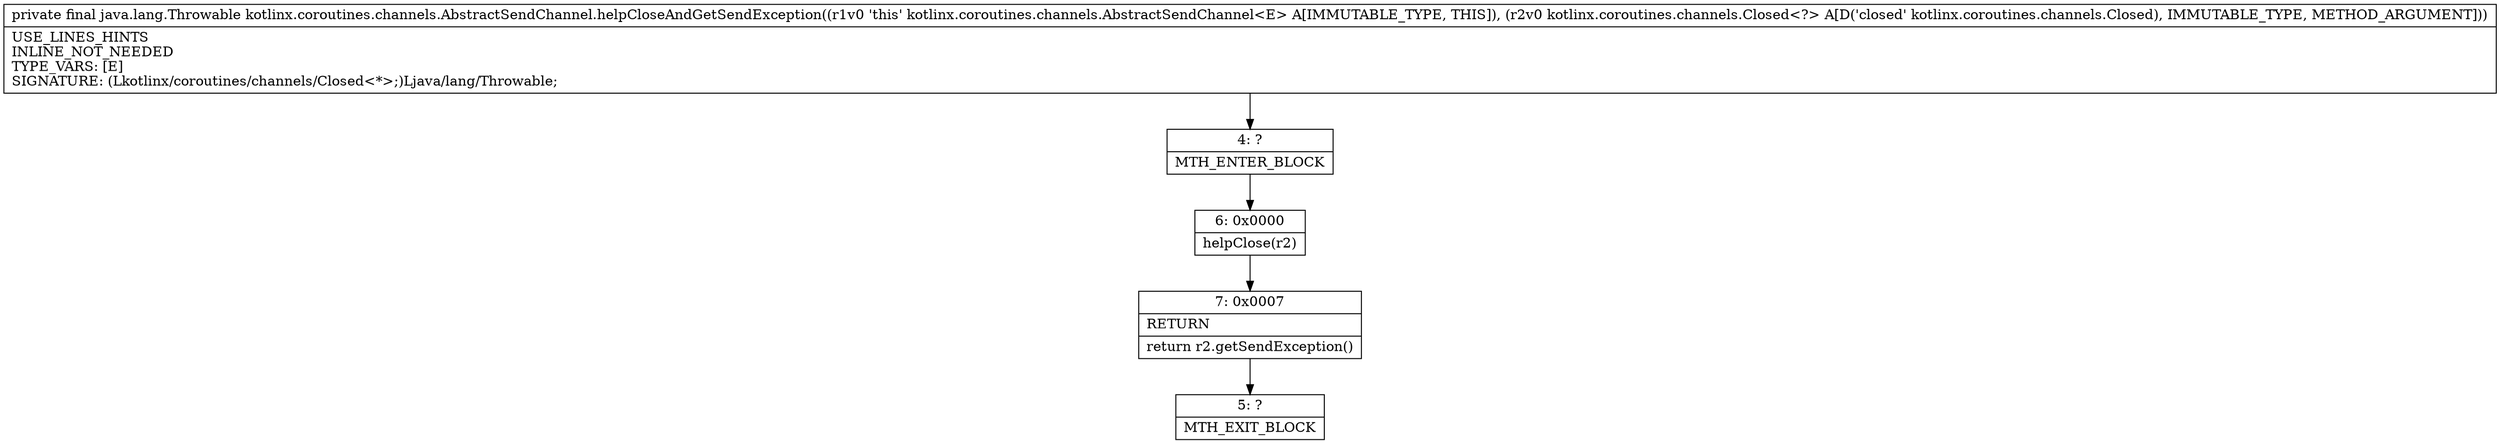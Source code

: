 digraph "CFG forkotlinx.coroutines.channels.AbstractSendChannel.helpCloseAndGetSendException(Lkotlinx\/coroutines\/channels\/Closed;)Ljava\/lang\/Throwable;" {
Node_4 [shape=record,label="{4\:\ ?|MTH_ENTER_BLOCK\l}"];
Node_6 [shape=record,label="{6\:\ 0x0000|helpClose(r2)\l}"];
Node_7 [shape=record,label="{7\:\ 0x0007|RETURN\l|return r2.getSendException()\l}"];
Node_5 [shape=record,label="{5\:\ ?|MTH_EXIT_BLOCK\l}"];
MethodNode[shape=record,label="{private final java.lang.Throwable kotlinx.coroutines.channels.AbstractSendChannel.helpCloseAndGetSendException((r1v0 'this' kotlinx.coroutines.channels.AbstractSendChannel\<E\> A[IMMUTABLE_TYPE, THIS]), (r2v0 kotlinx.coroutines.channels.Closed\<?\> A[D('closed' kotlinx.coroutines.channels.Closed), IMMUTABLE_TYPE, METHOD_ARGUMENT]))  | USE_LINES_HINTS\lINLINE_NOT_NEEDED\lTYPE_VARS: [E]\lSIGNATURE: (Lkotlinx\/coroutines\/channels\/Closed\<*\>;)Ljava\/lang\/Throwable;\l}"];
MethodNode -> Node_4;Node_4 -> Node_6;
Node_6 -> Node_7;
Node_7 -> Node_5;
}


